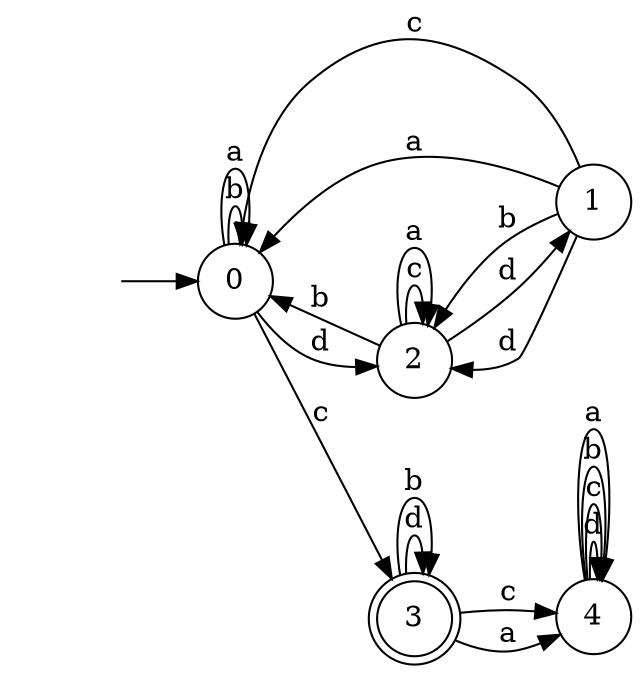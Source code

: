 digraph {
  rankdir=LR;
  0 [label="0", shape = circle];
  0 -> 2 [label="d"];
  0 -> 3 [label="c"];
  0 -> 0 [label="b"];
  0 -> 0 [label="a"];
  1 [label="1", shape = circle];
  1 -> 2 [label="d"];
  1 -> 0 [label="c"];
  1 -> 2 [label="b"];
  1 -> 0 [label="a"];
  2 [label="2", shape = circle];
  2 -> 1 [label="d"];
  2 -> 2 [label="c"];
  2 -> 0 [label="b"];
  2 -> 2 [label="a"];
  3 [label="3", shape = doublecircle];
  3 -> 3 [label="d"];
  3 -> 4 [label="c"];
  3 -> 3 [label="b"];
  3 -> 4 [label="a"];
  4 [label="4", shape = circle];
  4 -> 4 [label="d"];
  4 -> 4 [label="c"];
  4 -> 4 [label="b"];
  4 -> 4 [label="a"];
  5 [label="", shape = plaintext];
  5 -> 0 [label=""];
}
